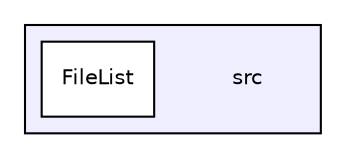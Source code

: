 digraph "src" {
  compound=true
  node [ fontsize="10", fontname="Helvetica"];
  edge [ labelfontsize="10", labelfontname="Helvetica"];
  subgraph clusterdir_68267d1309a1af8e8297ef4c3efbcdba {
    graph [ bgcolor="#eeeeff", pencolor="black", label="" URL="dir_68267d1309a1af8e8297ef4c3efbcdba.html"];
    dir_68267d1309a1af8e8297ef4c3efbcdba [shape=plaintext label="src"];
    dir_d7c1a41e6ede079177d4adf392ad6b40 [shape=box label="FileList" color="black" fillcolor="white" style="filled" URL="dir_d7c1a41e6ede079177d4adf392ad6b40.html"];
  }
}
